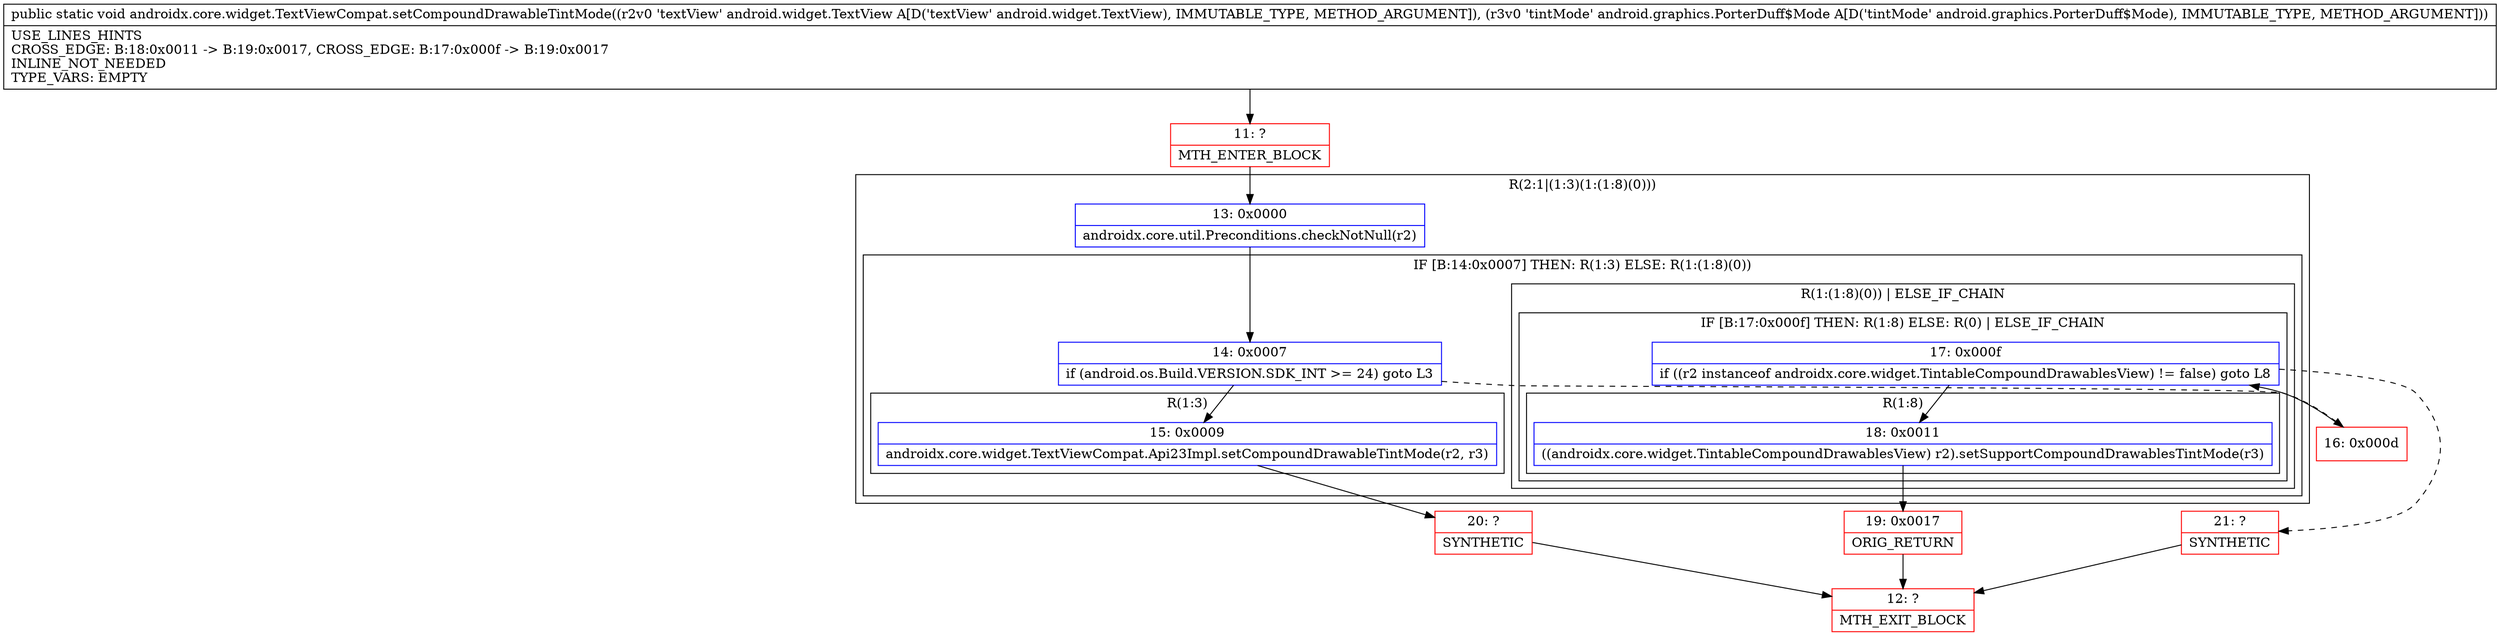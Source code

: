 digraph "CFG forandroidx.core.widget.TextViewCompat.setCompoundDrawableTintMode(Landroid\/widget\/TextView;Landroid\/graphics\/PorterDuff$Mode;)V" {
subgraph cluster_Region_389266990 {
label = "R(2:1|(1:3)(1:(1:8)(0)))";
node [shape=record,color=blue];
Node_13 [shape=record,label="{13\:\ 0x0000|androidx.core.util.Preconditions.checkNotNull(r2)\l}"];
subgraph cluster_IfRegion_1200118776 {
label = "IF [B:14:0x0007] THEN: R(1:3) ELSE: R(1:(1:8)(0))";
node [shape=record,color=blue];
Node_14 [shape=record,label="{14\:\ 0x0007|if (android.os.Build.VERSION.SDK_INT \>= 24) goto L3\l}"];
subgraph cluster_Region_534358920 {
label = "R(1:3)";
node [shape=record,color=blue];
Node_15 [shape=record,label="{15\:\ 0x0009|androidx.core.widget.TextViewCompat.Api23Impl.setCompoundDrawableTintMode(r2, r3)\l}"];
}
subgraph cluster_Region_1656900069 {
label = "R(1:(1:8)(0)) | ELSE_IF_CHAIN\l";
node [shape=record,color=blue];
subgraph cluster_IfRegion_1753897309 {
label = "IF [B:17:0x000f] THEN: R(1:8) ELSE: R(0) | ELSE_IF_CHAIN\l";
node [shape=record,color=blue];
Node_17 [shape=record,label="{17\:\ 0x000f|if ((r2 instanceof androidx.core.widget.TintableCompoundDrawablesView) != false) goto L8\l}"];
subgraph cluster_Region_1834522671 {
label = "R(1:8)";
node [shape=record,color=blue];
Node_18 [shape=record,label="{18\:\ 0x0011|((androidx.core.widget.TintableCompoundDrawablesView) r2).setSupportCompoundDrawablesTintMode(r3)\l}"];
}
subgraph cluster_Region_1058008039 {
label = "R(0)";
node [shape=record,color=blue];
}
}
}
}
}
Node_11 [shape=record,color=red,label="{11\:\ ?|MTH_ENTER_BLOCK\l}"];
Node_20 [shape=record,color=red,label="{20\:\ ?|SYNTHETIC\l}"];
Node_12 [shape=record,color=red,label="{12\:\ ?|MTH_EXIT_BLOCK\l}"];
Node_16 [shape=record,color=red,label="{16\:\ 0x000d}"];
Node_19 [shape=record,color=red,label="{19\:\ 0x0017|ORIG_RETURN\l}"];
Node_21 [shape=record,color=red,label="{21\:\ ?|SYNTHETIC\l}"];
MethodNode[shape=record,label="{public static void androidx.core.widget.TextViewCompat.setCompoundDrawableTintMode((r2v0 'textView' android.widget.TextView A[D('textView' android.widget.TextView), IMMUTABLE_TYPE, METHOD_ARGUMENT]), (r3v0 'tintMode' android.graphics.PorterDuff$Mode A[D('tintMode' android.graphics.PorterDuff$Mode), IMMUTABLE_TYPE, METHOD_ARGUMENT]))  | USE_LINES_HINTS\lCROSS_EDGE: B:18:0x0011 \-\> B:19:0x0017, CROSS_EDGE: B:17:0x000f \-\> B:19:0x0017\lINLINE_NOT_NEEDED\lTYPE_VARS: EMPTY\l}"];
MethodNode -> Node_11;Node_13 -> Node_14;
Node_14 -> Node_15;
Node_14 -> Node_16[style=dashed];
Node_15 -> Node_20;
Node_17 -> Node_18;
Node_17 -> Node_21[style=dashed];
Node_18 -> Node_19;
Node_11 -> Node_13;
Node_20 -> Node_12;
Node_16 -> Node_17;
Node_19 -> Node_12;
Node_21 -> Node_12;
}

